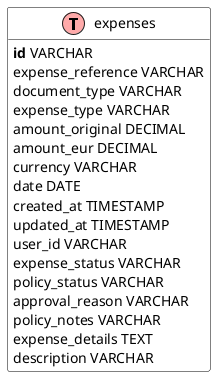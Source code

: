 @startuml
!define table(x) class x << (T,#FFAAAA) >>
!define primary_key(x) <b>x</b>
!define foreign_key(x) <u>x</u>
hide methods
hide stereotypes

skinparam linetype ortho
skinparam class {
    BackgroundColor White
    ArrowColor Black
    BorderColor Black
}

table(expenses) {
    primary_key(id) VARCHAR
    expense_reference VARCHAR
    document_type VARCHAR
    expense_type VARCHAR
    amount_original DECIMAL
    amount_eur DECIMAL
    currency VARCHAR
    date DATE
    created_at TIMESTAMP
    updated_at TIMESTAMP
    user_id VARCHAR
    expense_status VARCHAR
    policy_status VARCHAR
    approval_reason VARCHAR
    policy_notes VARCHAR
    expense_details TEXT
    description VARCHAR
}

@enduml
